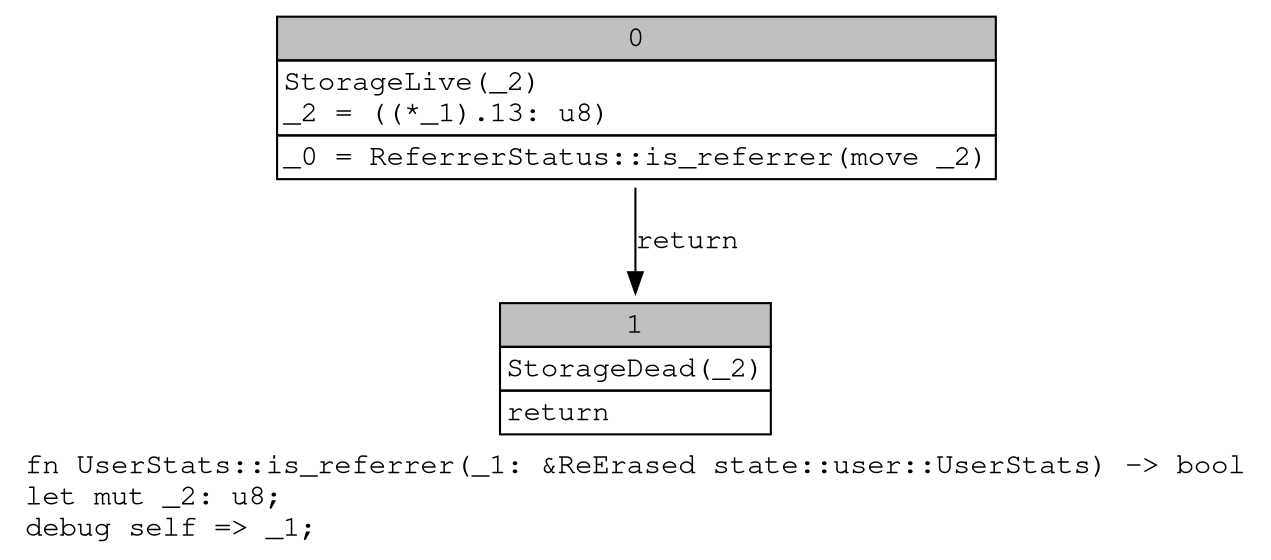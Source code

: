 digraph Mir_0_4425 {
    graph [fontname="Courier, monospace"];
    node [fontname="Courier, monospace"];
    edge [fontname="Courier, monospace"];
    label=<fn UserStats::is_referrer(_1: &amp;ReErased state::user::UserStats) -&gt; bool<br align="left"/>let mut _2: u8;<br align="left"/>debug self =&gt; _1;<br align="left"/>>;
    bb0__0_4425 [shape="none", label=<<table border="0" cellborder="1" cellspacing="0"><tr><td bgcolor="gray" align="center" colspan="1">0</td></tr><tr><td align="left" balign="left">StorageLive(_2)<br/>_2 = ((*_1).13: u8)<br/></td></tr><tr><td align="left">_0 = ReferrerStatus::is_referrer(move _2)</td></tr></table>>];
    bb1__0_4425 [shape="none", label=<<table border="0" cellborder="1" cellspacing="0"><tr><td bgcolor="gray" align="center" colspan="1">1</td></tr><tr><td align="left" balign="left">StorageDead(_2)<br/></td></tr><tr><td align="left">return</td></tr></table>>];
    bb0__0_4425 -> bb1__0_4425 [label="return"];
}
